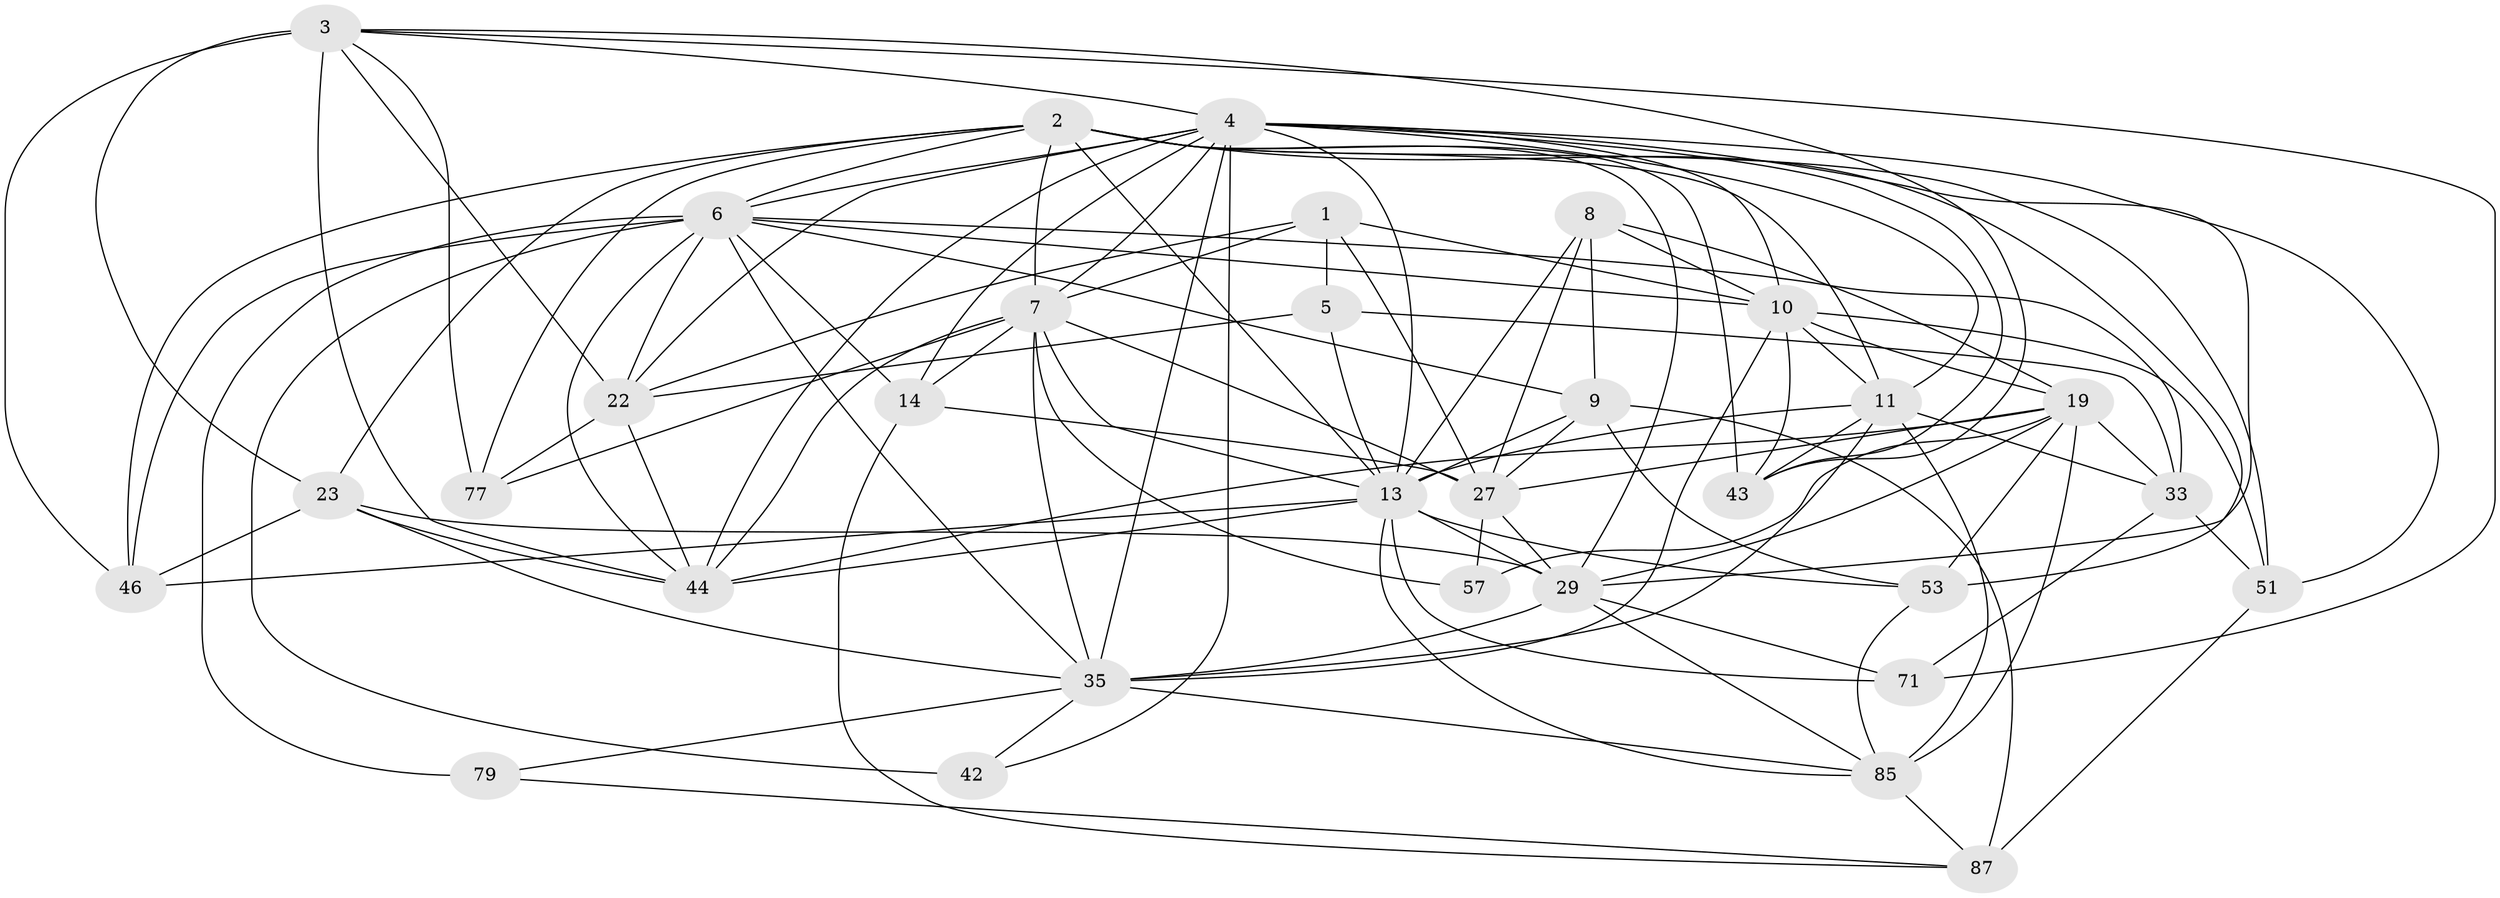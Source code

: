 // original degree distribution, {4: 1.0}
// Generated by graph-tools (version 1.1) at 2025/20/03/04/25 18:20:43]
// undirected, 32 vertices, 111 edges
graph export_dot {
graph [start="1"]
  node [color=gray90,style=filled];
  1 [super="+20+47"];
  2 [super="+106+12+16"];
  3 [super="+39"];
  4 [super="+82+18+68"];
  5 [super="+30"];
  6 [super="+26+58+32+61"];
  7 [super="+104+102+31"];
  8 [super="+45"];
  9 [super="+95"];
  10 [super="+17"];
  11 [super="+36+15"];
  13 [super="+21+28+60"];
  14 [super="+86"];
  19 [super="+66+67+40"];
  22 [super="+78+49"];
  23 [super="+101"];
  27 [super="+75+84"];
  29 [super="+74"];
  33 [super="+37"];
  35 [super="+81+48+41"];
  42;
  43 [super="+91"];
  44 [super="+56"];
  46 [super="+88"];
  51 [super="+89"];
  53 [super="+55"];
  57;
  71;
  77;
  79;
  85 [super="+96+98"];
  87 [super="+100"];
  1 -- 22;
  1 -- 5 [weight=3];
  1 -- 27 [weight=2];
  1 -- 7;
  1 -- 10;
  2 -- 53 [weight=2];
  2 -- 29 [weight=2];
  2 -- 6 [weight=3];
  2 -- 51;
  2 -- 23;
  2 -- 7;
  2 -- 11;
  2 -- 77;
  2 -- 43;
  2 -- 13 [weight=2];
  2 -- 46;
  3 -- 46;
  3 -- 22;
  3 -- 44;
  3 -- 4;
  3 -- 71;
  3 -- 23;
  3 -- 43;
  3 -- 77;
  4 -- 42;
  4 -- 43 [weight=2];
  4 -- 51;
  4 -- 7;
  4 -- 29;
  4 -- 35;
  4 -- 11;
  4 -- 6;
  4 -- 22;
  4 -- 10;
  4 -- 13;
  4 -- 44 [weight=2];
  4 -- 14;
  5 -- 22;
  5 -- 33;
  5 -- 13;
  6 -- 33;
  6 -- 79 [weight=2];
  6 -- 35;
  6 -- 42 [weight=2];
  6 -- 22;
  6 -- 10 [weight=3];
  6 -- 44;
  6 -- 46 [weight=2];
  6 -- 14 [weight=2];
  6 -- 9;
  7 -- 14;
  7 -- 57;
  7 -- 77;
  7 -- 13;
  7 -- 35;
  7 -- 27;
  7 -- 44;
  8 -- 27;
  8 -- 10 [weight=2];
  8 -- 9;
  8 -- 13;
  8 -- 19;
  9 -- 53;
  9 -- 87;
  9 -- 27;
  9 -- 13;
  10 -- 35;
  10 -- 43;
  10 -- 51;
  10 -- 19;
  10 -- 11;
  11 -- 43;
  11 -- 33;
  11 -- 13 [weight=5];
  11 -- 85;
  11 -- 35;
  13 -- 44;
  13 -- 46;
  13 -- 71;
  13 -- 29;
  13 -- 53;
  13 -- 85;
  14 -- 27;
  14 -- 87;
  19 -- 57;
  19 -- 85 [weight=2];
  19 -- 53;
  19 -- 33;
  19 -- 44;
  19 -- 27;
  19 -- 29;
  22 -- 44 [weight=2];
  22 -- 77;
  23 -- 35;
  23 -- 29;
  23 -- 44;
  23 -- 46;
  27 -- 57 [weight=2];
  27 -- 29;
  29 -- 35;
  29 -- 71;
  29 -- 85;
  33 -- 51;
  33 -- 71;
  35 -- 42;
  35 -- 79;
  35 -- 85;
  51 -- 87 [weight=2];
  53 -- 85;
  79 -- 87;
  85 -- 87;
}
